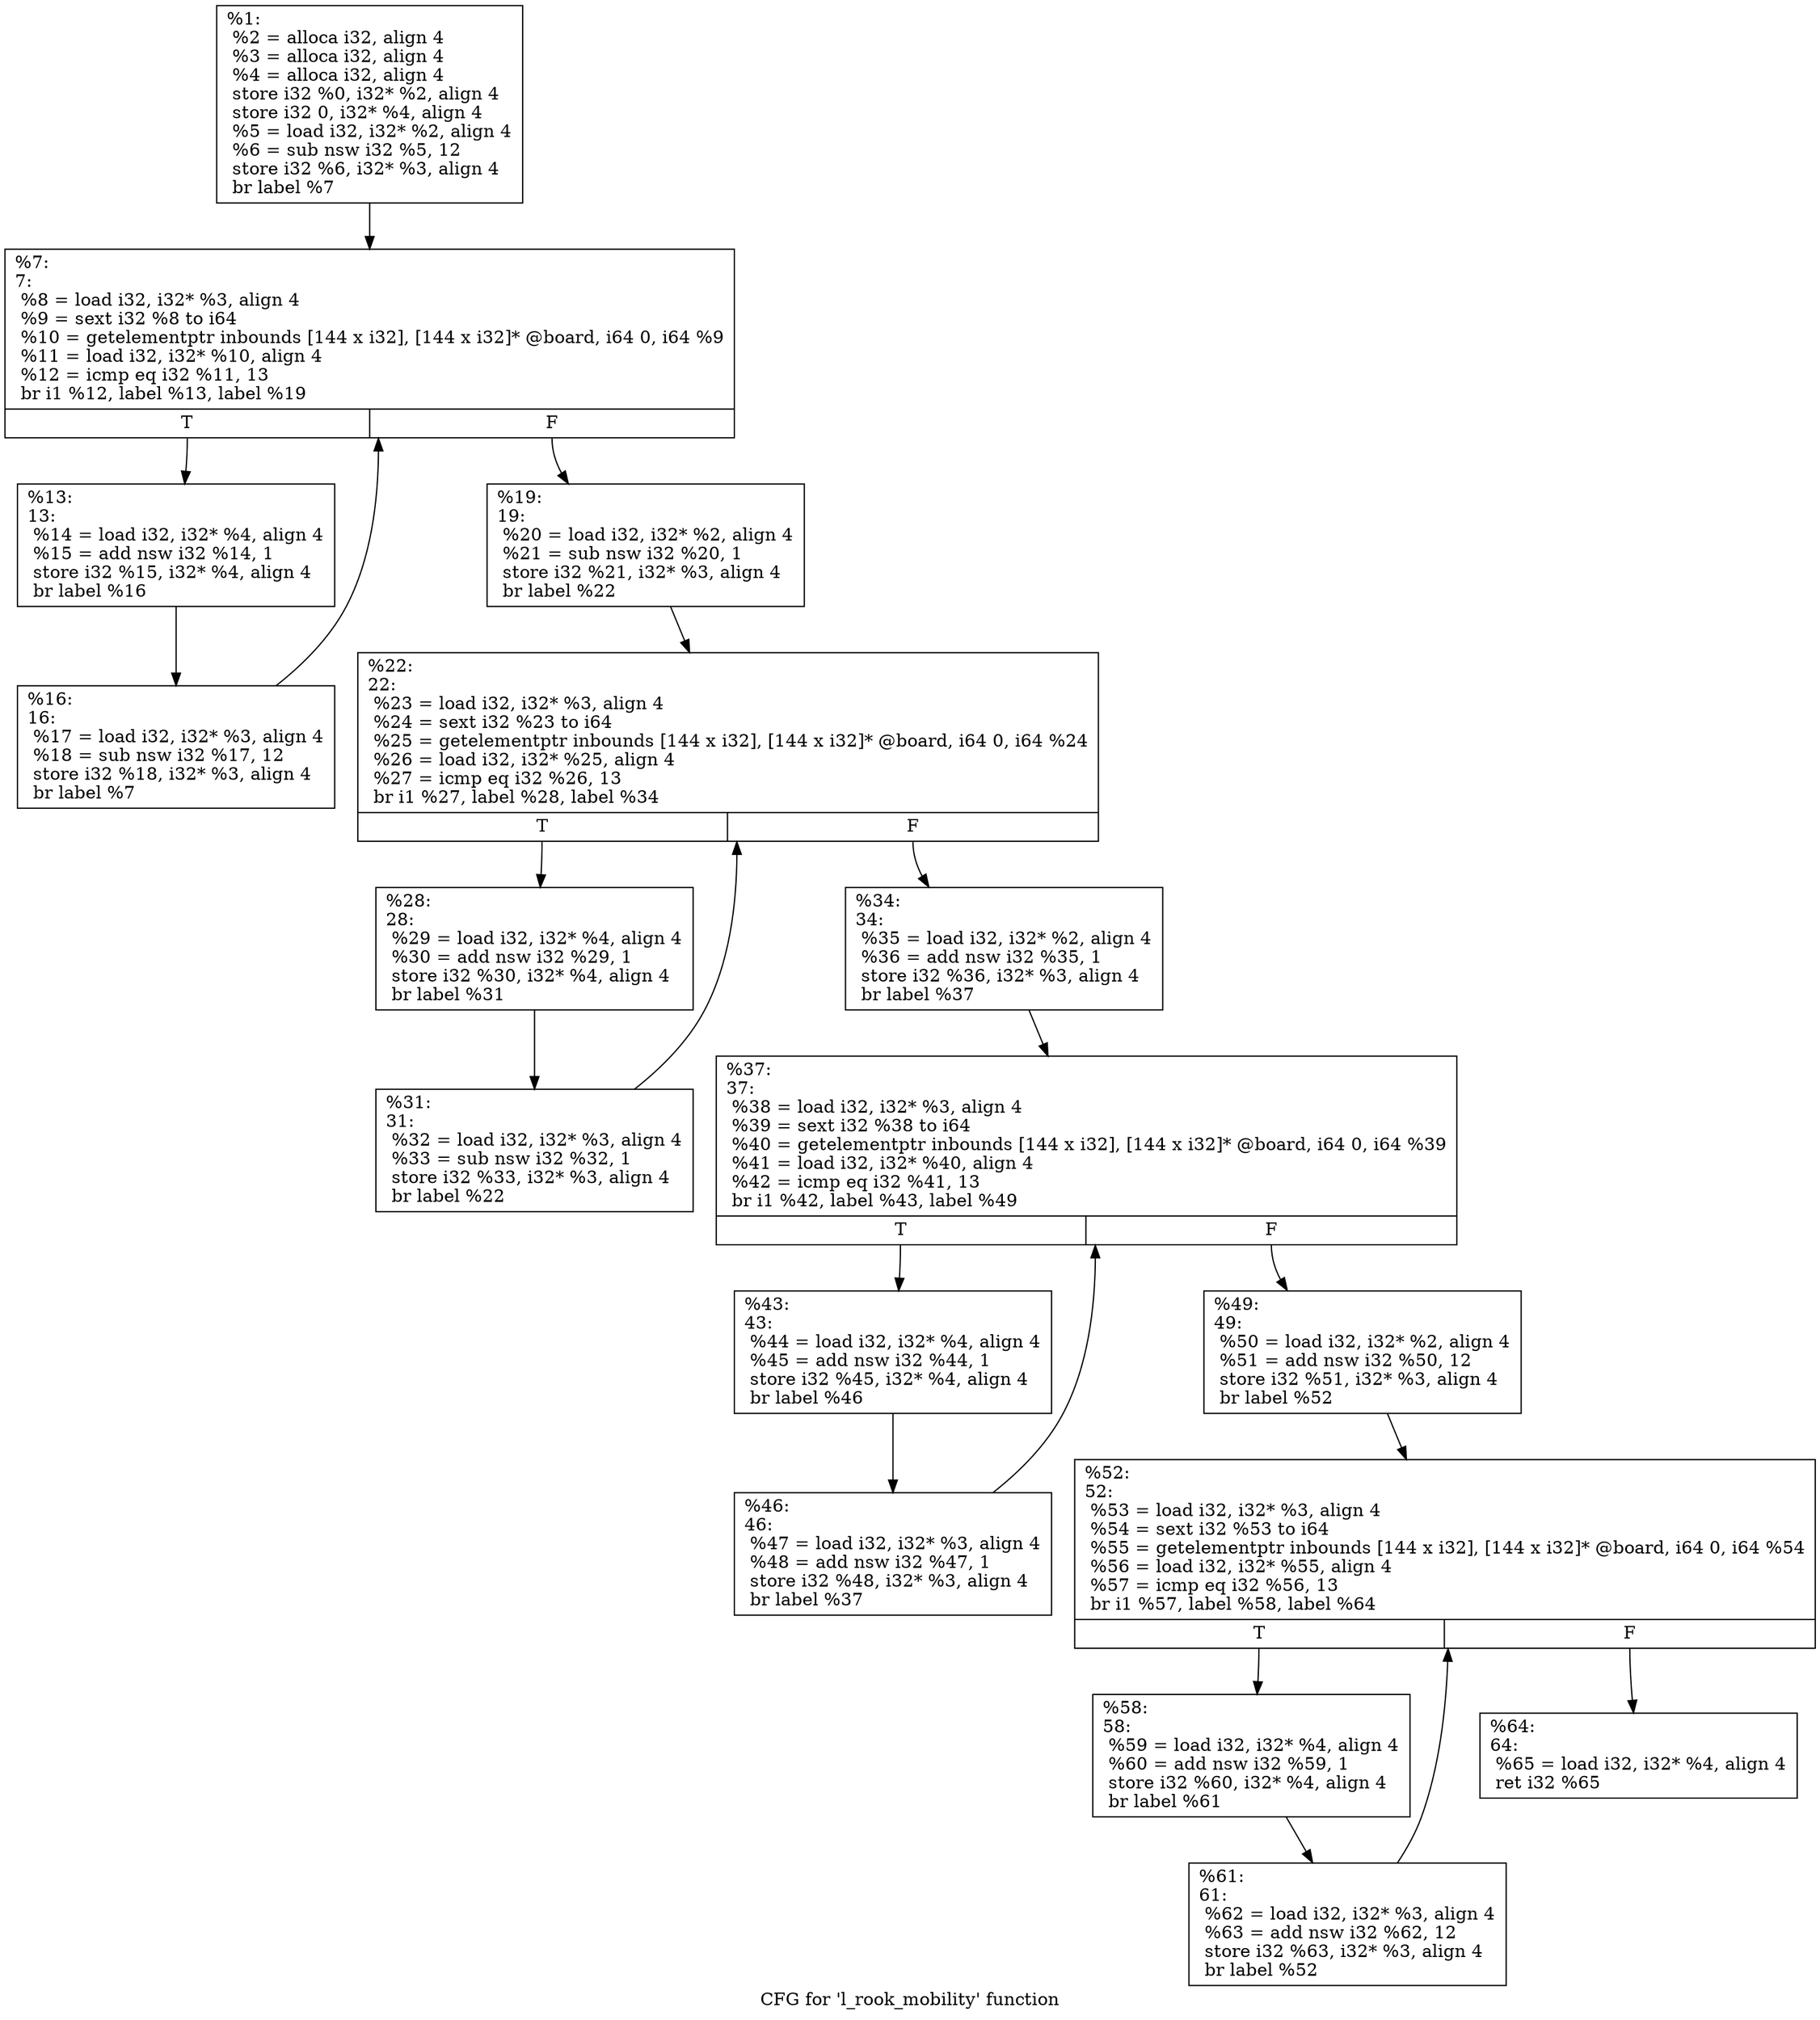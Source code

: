 digraph "CFG for 'l_rook_mobility' function" {
	label="CFG for 'l_rook_mobility' function";

	Node0x279b110 [shape=record,label="{%1:\l  %2 = alloca i32, align 4\l  %3 = alloca i32, align 4\l  %4 = alloca i32, align 4\l  store i32 %0, i32* %2, align 4\l  store i32 0, i32* %4, align 4\l  %5 = load i32, i32* %2, align 4\l  %6 = sub nsw i32 %5, 12\l  store i32 %6, i32* %3, align 4\l  br label %7\l}"];
	Node0x279b110 -> Node0x2777330;
	Node0x2777330 [shape=record,label="{%7:\l7:                                                \l  %8 = load i32, i32* %3, align 4\l  %9 = sext i32 %8 to i64\l  %10 = getelementptr inbounds [144 x i32], [144 x i32]* @board, i64 0, i64 %9\l  %11 = load i32, i32* %10, align 4\l  %12 = icmp eq i32 %11, 13\l  br i1 %12, label %13, label %19\l|{<s0>T|<s1>F}}"];
	Node0x2777330:s0 -> Node0x27b65d0;
	Node0x2777330:s1 -> Node0x27b6670;
	Node0x27b65d0 [shape=record,label="{%13:\l13:                                               \l  %14 = load i32, i32* %4, align 4\l  %15 = add nsw i32 %14, 1\l  store i32 %15, i32* %4, align 4\l  br label %16\l}"];
	Node0x27b65d0 -> Node0x27b6620;
	Node0x27b6620 [shape=record,label="{%16:\l16:                                               \l  %17 = load i32, i32* %3, align 4\l  %18 = sub nsw i32 %17, 12\l  store i32 %18, i32* %3, align 4\l  br label %7\l}"];
	Node0x27b6620 -> Node0x2777330;
	Node0x27b6670 [shape=record,label="{%19:\l19:                                               \l  %20 = load i32, i32* %2, align 4\l  %21 = sub nsw i32 %20, 1\l  store i32 %21, i32* %3, align 4\l  br label %22\l}"];
	Node0x27b6670 -> Node0x27b66c0;
	Node0x27b66c0 [shape=record,label="{%22:\l22:                                               \l  %23 = load i32, i32* %3, align 4\l  %24 = sext i32 %23 to i64\l  %25 = getelementptr inbounds [144 x i32], [144 x i32]* @board, i64 0, i64 %24\l  %26 = load i32, i32* %25, align 4\l  %27 = icmp eq i32 %26, 13\l  br i1 %27, label %28, label %34\l|{<s0>T|<s1>F}}"];
	Node0x27b66c0:s0 -> Node0x27b6710;
	Node0x27b66c0:s1 -> Node0x27b67b0;
	Node0x27b6710 [shape=record,label="{%28:\l28:                                               \l  %29 = load i32, i32* %4, align 4\l  %30 = add nsw i32 %29, 1\l  store i32 %30, i32* %4, align 4\l  br label %31\l}"];
	Node0x27b6710 -> Node0x27b6760;
	Node0x27b6760 [shape=record,label="{%31:\l31:                                               \l  %32 = load i32, i32* %3, align 4\l  %33 = sub nsw i32 %32, 1\l  store i32 %33, i32* %3, align 4\l  br label %22\l}"];
	Node0x27b6760 -> Node0x27b66c0;
	Node0x27b67b0 [shape=record,label="{%34:\l34:                                               \l  %35 = load i32, i32* %2, align 4\l  %36 = add nsw i32 %35, 1\l  store i32 %36, i32* %3, align 4\l  br label %37\l}"];
	Node0x27b67b0 -> Node0x27b6800;
	Node0x27b6800 [shape=record,label="{%37:\l37:                                               \l  %38 = load i32, i32* %3, align 4\l  %39 = sext i32 %38 to i64\l  %40 = getelementptr inbounds [144 x i32], [144 x i32]* @board, i64 0, i64 %39\l  %41 = load i32, i32* %40, align 4\l  %42 = icmp eq i32 %41, 13\l  br i1 %42, label %43, label %49\l|{<s0>T|<s1>F}}"];
	Node0x27b6800:s0 -> Node0x27b6850;
	Node0x27b6800:s1 -> Node0x27b68f0;
	Node0x27b6850 [shape=record,label="{%43:\l43:                                               \l  %44 = load i32, i32* %4, align 4\l  %45 = add nsw i32 %44, 1\l  store i32 %45, i32* %4, align 4\l  br label %46\l}"];
	Node0x27b6850 -> Node0x27b68a0;
	Node0x27b68a0 [shape=record,label="{%46:\l46:                                               \l  %47 = load i32, i32* %3, align 4\l  %48 = add nsw i32 %47, 1\l  store i32 %48, i32* %3, align 4\l  br label %37\l}"];
	Node0x27b68a0 -> Node0x27b6800;
	Node0x27b68f0 [shape=record,label="{%49:\l49:                                               \l  %50 = load i32, i32* %2, align 4\l  %51 = add nsw i32 %50, 12\l  store i32 %51, i32* %3, align 4\l  br label %52\l}"];
	Node0x27b68f0 -> Node0x27b6940;
	Node0x27b6940 [shape=record,label="{%52:\l52:                                               \l  %53 = load i32, i32* %3, align 4\l  %54 = sext i32 %53 to i64\l  %55 = getelementptr inbounds [144 x i32], [144 x i32]* @board, i64 0, i64 %54\l  %56 = load i32, i32* %55, align 4\l  %57 = icmp eq i32 %56, 13\l  br i1 %57, label %58, label %64\l|{<s0>T|<s1>F}}"];
	Node0x27b6940:s0 -> Node0x27b6990;
	Node0x27b6940:s1 -> Node0x27b6a30;
	Node0x27b6990 [shape=record,label="{%58:\l58:                                               \l  %59 = load i32, i32* %4, align 4\l  %60 = add nsw i32 %59, 1\l  store i32 %60, i32* %4, align 4\l  br label %61\l}"];
	Node0x27b6990 -> Node0x27b69e0;
	Node0x27b69e0 [shape=record,label="{%61:\l61:                                               \l  %62 = load i32, i32* %3, align 4\l  %63 = add nsw i32 %62, 12\l  store i32 %63, i32* %3, align 4\l  br label %52\l}"];
	Node0x27b69e0 -> Node0x27b6940;
	Node0x27b6a30 [shape=record,label="{%64:\l64:                                               \l  %65 = load i32, i32* %4, align 4\l  ret i32 %65\l}"];
}
